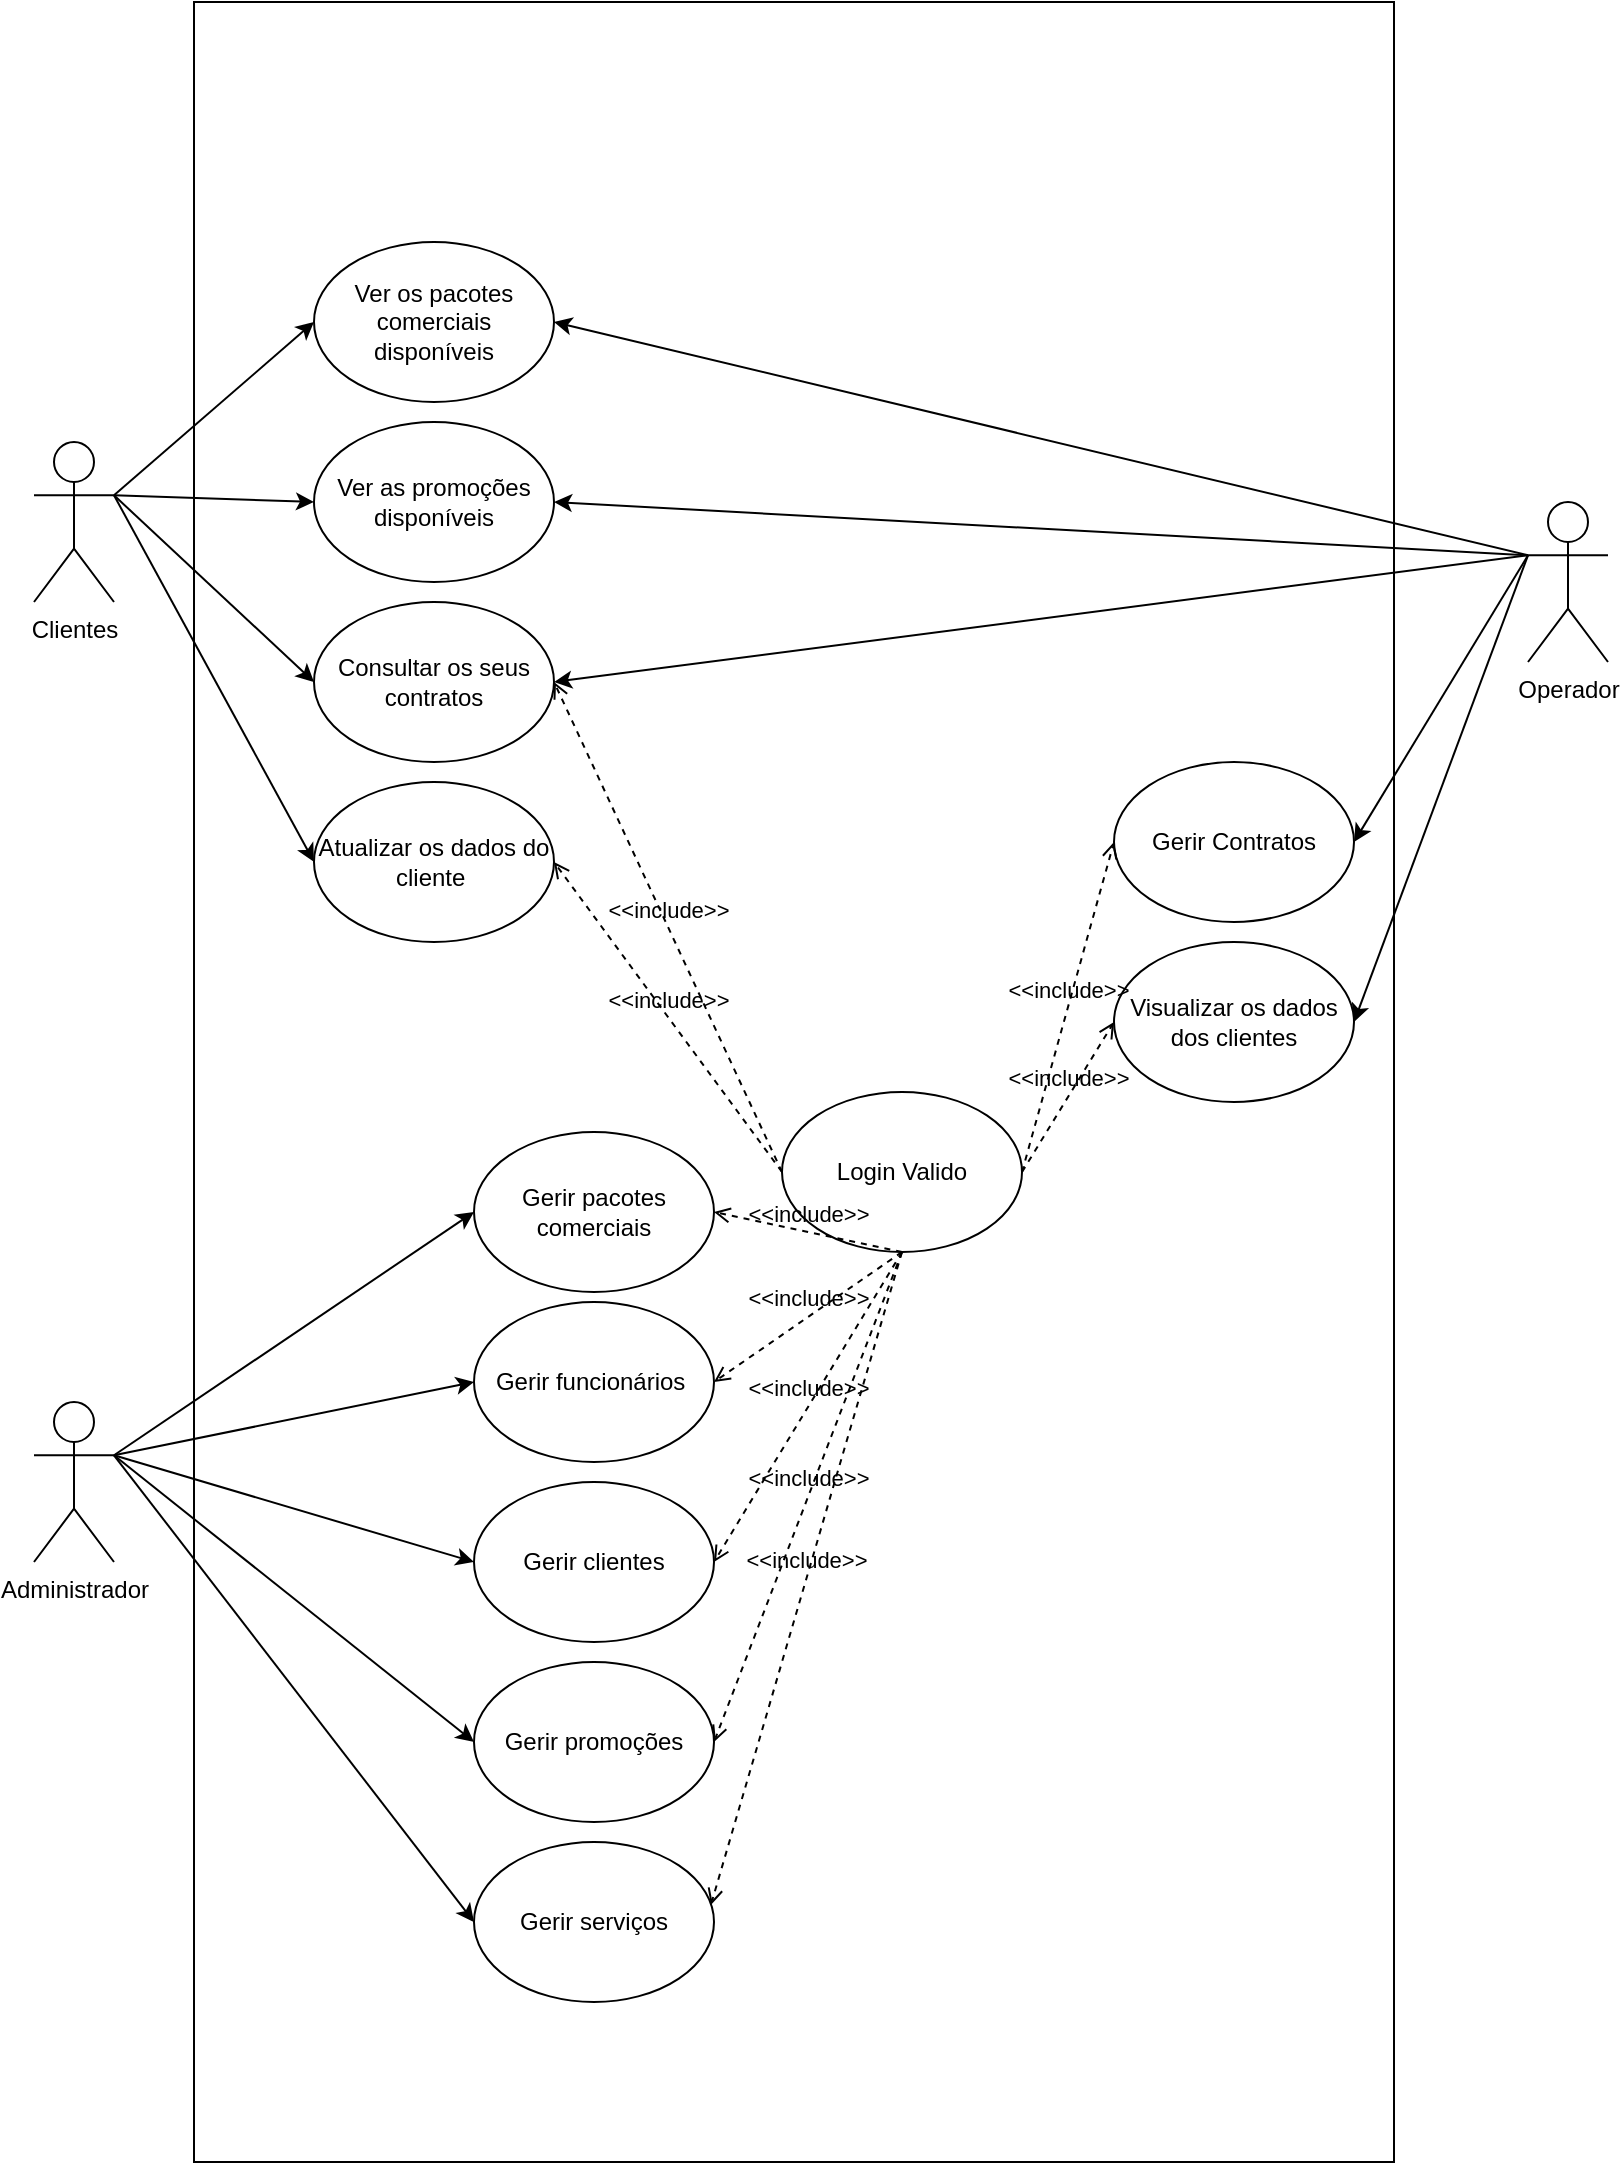 <mxfile version="14.1.8" type="device"><diagram id="qpwuGDtNg3qU86VaR8r7" name="Page-1"><mxGraphModel dx="1463" dy="846" grid="1" gridSize="10" guides="1" tooltips="1" connect="1" arrows="1" fold="1" page="1" pageScale="1" pageWidth="827" pageHeight="1169" math="0" shadow="0"><root><mxCell id="0"/><mxCell id="1" parent="0"/><mxCell id="GoYAVhPxjyl3DWuuoOak-42" value="" style="rounded=0;whiteSpace=wrap;html=1;" parent="1" vertex="1"><mxGeometry x="120" y="40" width="600" height="1080" as="geometry"/></mxCell><mxCell id="GoYAVhPxjyl3DWuuoOak-1" value="Clientes" style="shape=umlActor;verticalLabelPosition=bottom;verticalAlign=top;html=1;outlineConnect=0;" parent="1" vertex="1"><mxGeometry x="40" y="260" width="40" height="80" as="geometry"/></mxCell><mxCell id="GoYAVhPxjyl3DWuuoOak-3" value="Ver os pacotes comerciais disponíveis" style="ellipse;whiteSpace=wrap;html=1;" parent="1" vertex="1"><mxGeometry x="180" y="160" width="120" height="80" as="geometry"/></mxCell><mxCell id="GoYAVhPxjyl3DWuuoOak-4" value="Ver as promoções disponíveis" style="ellipse;whiteSpace=wrap;html=1;" parent="1" vertex="1"><mxGeometry x="180" y="250" width="120" height="80" as="geometry"/></mxCell><mxCell id="GoYAVhPxjyl3DWuuoOak-5" value="Consultar os seus contratos" style="ellipse;whiteSpace=wrap;html=1;" parent="1" vertex="1"><mxGeometry x="180" y="340" width="120" height="80" as="geometry"/></mxCell><mxCell id="GoYAVhPxjyl3DWuuoOak-7" value="Atualizar os dados do cliente&amp;nbsp;" style="ellipse;whiteSpace=wrap;html=1;" parent="1" vertex="1"><mxGeometry x="180" y="430" width="120" height="80" as="geometry"/></mxCell><mxCell id="GoYAVhPxjyl3DWuuoOak-8" value="" style="endArrow=classic;html=1;exitX=1;exitY=0.333;exitDx=0;exitDy=0;exitPerimeter=0;entryX=0;entryY=0.5;entryDx=0;entryDy=0;" parent="1" source="GoYAVhPxjyl3DWuuoOak-1" target="GoYAVhPxjyl3DWuuoOak-3" edge="1"><mxGeometry width="50" height="50" relative="1" as="geometry"><mxPoint x="40" y="470" as="sourcePoint"/><mxPoint x="90" y="420" as="targetPoint"/></mxGeometry></mxCell><mxCell id="GoYAVhPxjyl3DWuuoOak-9" value="" style="endArrow=classic;html=1;exitX=1;exitY=0.333;exitDx=0;exitDy=0;exitPerimeter=0;entryX=0;entryY=0.5;entryDx=0;entryDy=0;" parent="1" source="GoYAVhPxjyl3DWuuoOak-1" target="GoYAVhPxjyl3DWuuoOak-4" edge="1"><mxGeometry width="50" height="50" relative="1" as="geometry"><mxPoint x="90" y="296.667" as="sourcePoint"/><mxPoint x="190" y="210" as="targetPoint"/></mxGeometry></mxCell><mxCell id="GoYAVhPxjyl3DWuuoOak-10" value="" style="endArrow=classic;html=1;exitX=1;exitY=0.333;exitDx=0;exitDy=0;exitPerimeter=0;entryX=0;entryY=0.5;entryDx=0;entryDy=0;" parent="1" source="GoYAVhPxjyl3DWuuoOak-1" target="GoYAVhPxjyl3DWuuoOak-5" edge="1"><mxGeometry width="50" height="50" relative="1" as="geometry"><mxPoint x="90" y="296.667" as="sourcePoint"/><mxPoint x="190" y="300" as="targetPoint"/></mxGeometry></mxCell><mxCell id="GoYAVhPxjyl3DWuuoOak-12" value="" style="endArrow=classic;html=1;exitX=1;exitY=0.333;exitDx=0;exitDy=0;exitPerimeter=0;entryX=0;entryY=0.5;entryDx=0;entryDy=0;" parent="1" source="GoYAVhPxjyl3DWuuoOak-1" target="GoYAVhPxjyl3DWuuoOak-7" edge="1"><mxGeometry width="50" height="50" relative="1" as="geometry"><mxPoint x="90" y="296.667" as="sourcePoint"/><mxPoint x="190" y="480" as="targetPoint"/></mxGeometry></mxCell><mxCell id="GoYAVhPxjyl3DWuuoOak-13" value="Operador" style="shape=umlActor;verticalLabelPosition=bottom;verticalAlign=top;html=1;outlineConnect=0;" parent="1" vertex="1"><mxGeometry x="787" y="290" width="40" height="80" as="geometry"/></mxCell><mxCell id="GoYAVhPxjyl3DWuuoOak-14" value="" style="endArrow=classic;html=1;exitX=0;exitY=0.333;exitDx=0;exitDy=0;exitPerimeter=0;entryX=1;entryY=0.5;entryDx=0;entryDy=0;" parent="1" source="GoYAVhPxjyl3DWuuoOak-13" target="GoYAVhPxjyl3DWuuoOak-3" edge="1"><mxGeometry width="50" height="50" relative="1" as="geometry"><mxPoint x="640" y="230" as="sourcePoint"/><mxPoint x="690" y="180" as="targetPoint"/></mxGeometry></mxCell><mxCell id="GoYAVhPxjyl3DWuuoOak-15" value="" style="endArrow=classic;html=1;exitX=0;exitY=0.333;exitDx=0;exitDy=0;exitPerimeter=0;entryX=1;entryY=0.5;entryDx=0;entryDy=0;" parent="1" source="GoYAVhPxjyl3DWuuoOak-13" target="GoYAVhPxjyl3DWuuoOak-4" edge="1"><mxGeometry width="50" height="50" relative="1" as="geometry"><mxPoint x="530" y="300" as="sourcePoint"/><mxPoint x="580" y="250" as="targetPoint"/></mxGeometry></mxCell><mxCell id="GoYAVhPxjyl3DWuuoOak-16" value="" style="endArrow=classic;html=1;exitX=0;exitY=0.333;exitDx=0;exitDy=0;exitPerimeter=0;entryX=1;entryY=0.5;entryDx=0;entryDy=0;" parent="1" source="GoYAVhPxjyl3DWuuoOak-13" target="GoYAVhPxjyl3DWuuoOak-5" edge="1"><mxGeometry width="50" height="50" relative="1" as="geometry"><mxPoint x="500" y="350" as="sourcePoint"/><mxPoint x="550" y="300" as="targetPoint"/></mxGeometry></mxCell><mxCell id="GoYAVhPxjyl3DWuuoOak-19" value="" style="endArrow=classic;html=1;exitX=0;exitY=0.333;exitDx=0;exitDy=0;exitPerimeter=0;entryX=1;entryY=0.5;entryDx=0;entryDy=0;" parent="1" source="GoYAVhPxjyl3DWuuoOak-13" target="GoYAVhPxjyl3DWuuoOak-20" edge="1"><mxGeometry width="50" height="50" relative="1" as="geometry"><mxPoint x="770" y="216.667" as="sourcePoint"/><mxPoint x="780" y="410" as="targetPoint"/></mxGeometry></mxCell><mxCell id="GoYAVhPxjyl3DWuuoOak-20" value="Gerir Contratos" style="ellipse;whiteSpace=wrap;html=1;" parent="1" vertex="1"><mxGeometry x="580" y="420" width="120" height="80" as="geometry"/></mxCell><mxCell id="GoYAVhPxjyl3DWuuoOak-21" value="Visualizar os dados dos clientes" style="ellipse;whiteSpace=wrap;html=1;" parent="1" vertex="1"><mxGeometry x="580" y="510" width="120" height="80" as="geometry"/></mxCell><mxCell id="GoYAVhPxjyl3DWuuoOak-22" value="" style="endArrow=classic;html=1;exitX=0;exitY=0.333;exitDx=0;exitDy=0;exitPerimeter=0;entryX=1;entryY=0.5;entryDx=0;entryDy=0;" parent="1" source="GoYAVhPxjyl3DWuuoOak-13" target="GoYAVhPxjyl3DWuuoOak-21" edge="1"><mxGeometry width="50" height="50" relative="1" as="geometry"><mxPoint x="740" y="400" as="sourcePoint"/><mxPoint x="790" y="350" as="targetPoint"/></mxGeometry></mxCell><mxCell id="GoYAVhPxjyl3DWuuoOak-23" value="Login Valido" style="ellipse;whiteSpace=wrap;html=1;" parent="1" vertex="1"><mxGeometry x="414" y="585" width="120" height="80" as="geometry"/></mxCell><mxCell id="GoYAVhPxjyl3DWuuoOak-24" value="&amp;lt;&amp;lt;include&amp;gt;&amp;gt;" style="html=1;verticalAlign=bottom;labelBackgroundColor=none;endArrow=open;endFill=0;dashed=1;exitX=0;exitY=0.5;exitDx=0;exitDy=0;entryX=1;entryY=0.5;entryDx=0;entryDy=0;" parent="1" source="GoYAVhPxjyl3DWuuoOak-23" target="GoYAVhPxjyl3DWuuoOak-5" edge="1"><mxGeometry width="160" relative="1" as="geometry"><mxPoint x="430" y="600" as="sourcePoint"/><mxPoint x="590" y="600" as="targetPoint"/></mxGeometry></mxCell><mxCell id="GoYAVhPxjyl3DWuuoOak-26" value="&amp;lt;&amp;lt;include&amp;gt;&amp;gt;" style="html=1;verticalAlign=bottom;labelBackgroundColor=none;endArrow=open;endFill=0;dashed=1;exitX=0;exitY=0.5;exitDx=0;exitDy=0;entryX=1;entryY=0.5;entryDx=0;entryDy=0;" parent="1" source="GoYAVhPxjyl3DWuuoOak-23" target="GoYAVhPxjyl3DWuuoOak-7" edge="1"><mxGeometry width="160" relative="1" as="geometry"><mxPoint x="390" y="520" as="sourcePoint"/><mxPoint x="310" y="480" as="targetPoint"/></mxGeometry></mxCell><mxCell id="GoYAVhPxjyl3DWuuoOak-27" value="&amp;lt;&amp;lt;include&amp;gt;&amp;gt;" style="html=1;verticalAlign=bottom;labelBackgroundColor=none;endArrow=open;endFill=0;dashed=1;exitX=1;exitY=0.5;exitDx=0;exitDy=0;entryX=0;entryY=0.5;entryDx=0;entryDy=0;" parent="1" source="GoYAVhPxjyl3DWuuoOak-23" target="GoYAVhPxjyl3DWuuoOak-20" edge="1"><mxGeometry width="160" relative="1" as="geometry"><mxPoint x="390" y="520" as="sourcePoint"/><mxPoint x="310" y="570" as="targetPoint"/></mxGeometry></mxCell><mxCell id="GoYAVhPxjyl3DWuuoOak-28" value="&amp;lt;&amp;lt;include&amp;gt;&amp;gt;" style="html=1;verticalAlign=bottom;labelBackgroundColor=none;endArrow=open;endFill=0;dashed=1;entryX=0;entryY=0.5;entryDx=0;entryDy=0;exitX=1;exitY=0.5;exitDx=0;exitDy=0;" parent="1" source="GoYAVhPxjyl3DWuuoOak-23" target="GoYAVhPxjyl3DWuuoOak-21" edge="1"><mxGeometry width="160" relative="1" as="geometry"><mxPoint x="510" y="520" as="sourcePoint"/><mxPoint x="580" y="390" as="targetPoint"/></mxGeometry></mxCell><mxCell id="GoYAVhPxjyl3DWuuoOak-29" value="Gerir pacotes comerciais" style="ellipse;whiteSpace=wrap;html=1;" parent="1" vertex="1"><mxGeometry x="260" y="605" width="120" height="80" as="geometry"/></mxCell><mxCell id="GoYAVhPxjyl3DWuuoOak-30" value="Gerir funcionários&amp;nbsp;" style="ellipse;whiteSpace=wrap;html=1;" parent="1" vertex="1"><mxGeometry x="260" y="690" width="120" height="80" as="geometry"/></mxCell><mxCell id="GoYAVhPxjyl3DWuuoOak-31" value="Gerir clientes" style="ellipse;whiteSpace=wrap;html=1;" parent="1" vertex="1"><mxGeometry x="260" y="780" width="120" height="80" as="geometry"/></mxCell><mxCell id="GoYAVhPxjyl3DWuuoOak-32" value="Gerir promoções" style="ellipse;whiteSpace=wrap;html=1;" parent="1" vertex="1"><mxGeometry x="260" y="870" width="120" height="80" as="geometry"/></mxCell><mxCell id="GoYAVhPxjyl3DWuuoOak-33" value="Administrador" style="shape=umlActor;verticalLabelPosition=bottom;verticalAlign=top;html=1;outlineConnect=0;" parent="1" vertex="1"><mxGeometry x="40" y="740" width="40" height="80" as="geometry"/></mxCell><mxCell id="GoYAVhPxjyl3DWuuoOak-34" value="" style="endArrow=classic;html=1;exitX=1;exitY=0.333;exitDx=0;exitDy=0;exitPerimeter=0;entryX=0;entryY=0.5;entryDx=0;entryDy=0;" parent="1" source="GoYAVhPxjyl3DWuuoOak-33" target="GoYAVhPxjyl3DWuuoOak-29" edge="1"><mxGeometry width="50" height="50" relative="1" as="geometry"><mxPoint x="160" y="760" as="sourcePoint"/><mxPoint x="210" y="710" as="targetPoint"/></mxGeometry></mxCell><mxCell id="GoYAVhPxjyl3DWuuoOak-35" value="" style="endArrow=classic;html=1;exitX=1;exitY=0.333;exitDx=0;exitDy=0;exitPerimeter=0;entryX=0;entryY=0.5;entryDx=0;entryDy=0;" parent="1" source="GoYAVhPxjyl3DWuuoOak-33" target="GoYAVhPxjyl3DWuuoOak-30" edge="1"><mxGeometry width="50" height="50" relative="1" as="geometry"><mxPoint x="90" y="776.667" as="sourcePoint"/><mxPoint x="270" y="655" as="targetPoint"/></mxGeometry></mxCell><mxCell id="GoYAVhPxjyl3DWuuoOak-36" value="" style="endArrow=classic;html=1;exitX=1;exitY=0.333;exitDx=0;exitDy=0;exitPerimeter=0;entryX=0;entryY=0.5;entryDx=0;entryDy=0;" parent="1" source="GoYAVhPxjyl3DWuuoOak-33" target="GoYAVhPxjyl3DWuuoOak-31" edge="1"><mxGeometry width="50" height="50" relative="1" as="geometry"><mxPoint x="90" y="776.667" as="sourcePoint"/><mxPoint x="270" y="740" as="targetPoint"/></mxGeometry></mxCell><mxCell id="GoYAVhPxjyl3DWuuoOak-37" value="" style="endArrow=classic;html=1;exitX=1;exitY=0.333;exitDx=0;exitDy=0;exitPerimeter=0;entryX=0;entryY=0.5;entryDx=0;entryDy=0;" parent="1" source="GoYAVhPxjyl3DWuuoOak-33" target="GoYAVhPxjyl3DWuuoOak-32" edge="1"><mxGeometry width="50" height="50" relative="1" as="geometry"><mxPoint x="90" y="776.667" as="sourcePoint"/><mxPoint x="270" y="830" as="targetPoint"/></mxGeometry></mxCell><mxCell id="GoYAVhPxjyl3DWuuoOak-38" value="&amp;lt;&amp;lt;include&amp;gt;&amp;gt;" style="html=1;verticalAlign=bottom;labelBackgroundColor=none;endArrow=open;endFill=0;dashed=1;exitX=0.5;exitY=1;exitDx=0;exitDy=0;entryX=1;entryY=0.5;entryDx=0;entryDy=0;" parent="1" source="GoYAVhPxjyl3DWuuoOak-23" target="GoYAVhPxjyl3DWuuoOak-29" edge="1"><mxGeometry width="160" relative="1" as="geometry"><mxPoint x="460" y="620" as="sourcePoint"/><mxPoint x="620" y="620" as="targetPoint"/></mxGeometry></mxCell><mxCell id="GoYAVhPxjyl3DWuuoOak-39" value="&amp;lt;&amp;lt;include&amp;gt;&amp;gt;" style="html=1;verticalAlign=bottom;labelBackgroundColor=none;endArrow=open;endFill=0;dashed=1;exitX=0.5;exitY=1;exitDx=0;exitDy=0;entryX=1;entryY=0.5;entryDx=0;entryDy=0;" parent="1" source="GoYAVhPxjyl3DWuuoOak-23" target="GoYAVhPxjyl3DWuuoOak-30" edge="1"><mxGeometry width="160" relative="1" as="geometry"><mxPoint x="450" y="560" as="sourcePoint"/><mxPoint x="390" y="655" as="targetPoint"/></mxGeometry></mxCell><mxCell id="GoYAVhPxjyl3DWuuoOak-40" value="&amp;lt;&amp;lt;include&amp;gt;&amp;gt;" style="html=1;verticalAlign=bottom;labelBackgroundColor=none;endArrow=open;endFill=0;dashed=1;exitX=0.5;exitY=1;exitDx=0;exitDy=0;entryX=1;entryY=0.5;entryDx=0;entryDy=0;" parent="1" source="GoYAVhPxjyl3DWuuoOak-23" target="GoYAVhPxjyl3DWuuoOak-31" edge="1"><mxGeometry width="160" relative="1" as="geometry"><mxPoint x="450" y="560" as="sourcePoint"/><mxPoint x="390" y="740" as="targetPoint"/></mxGeometry></mxCell><mxCell id="GoYAVhPxjyl3DWuuoOak-41" value="&amp;lt;&amp;lt;include&amp;gt;&amp;gt;" style="html=1;verticalAlign=bottom;labelBackgroundColor=none;endArrow=open;endFill=0;dashed=1;exitX=0.5;exitY=1;exitDx=0;exitDy=0;entryX=1;entryY=0.5;entryDx=0;entryDy=0;" parent="1" source="GoYAVhPxjyl3DWuuoOak-23" target="GoYAVhPxjyl3DWuuoOak-32" edge="1"><mxGeometry width="160" relative="1" as="geometry"><mxPoint x="450" y="560" as="sourcePoint"/><mxPoint x="390" y="830" as="targetPoint"/></mxGeometry></mxCell><mxCell id="BVf6mVNcmAJQt_44ZPKG-1" value="Gerir serviços" style="ellipse;whiteSpace=wrap;html=1;" vertex="1" parent="1"><mxGeometry x="260" y="960" width="120" height="80" as="geometry"/></mxCell><mxCell id="BVf6mVNcmAJQt_44ZPKG-2" value="" style="endArrow=classic;html=1;exitX=1;exitY=0.333;exitDx=0;exitDy=0;exitPerimeter=0;entryX=0;entryY=0.5;entryDx=0;entryDy=0;" edge="1" parent="1" source="GoYAVhPxjyl3DWuuoOak-33" target="BVf6mVNcmAJQt_44ZPKG-1"><mxGeometry width="50" height="50" relative="1" as="geometry"><mxPoint x="90" y="776.667" as="sourcePoint"/><mxPoint x="270" y="920" as="targetPoint"/></mxGeometry></mxCell><mxCell id="BVf6mVNcmAJQt_44ZPKG-3" value="&amp;lt;&amp;lt;include&amp;gt;&amp;gt;" style="html=1;verticalAlign=bottom;labelBackgroundColor=none;endArrow=open;endFill=0;dashed=1;exitX=0.5;exitY=1;exitDx=0;exitDy=0;entryX=0.987;entryY=0.393;entryDx=0;entryDy=0;entryPerimeter=0;" edge="1" parent="1" source="GoYAVhPxjyl3DWuuoOak-23" target="BVf6mVNcmAJQt_44ZPKG-1"><mxGeometry width="160" relative="1" as="geometry"><mxPoint x="450" y="560" as="sourcePoint"/><mxPoint x="390" y="920" as="targetPoint"/></mxGeometry></mxCell></root></mxGraphModel></diagram></mxfile>